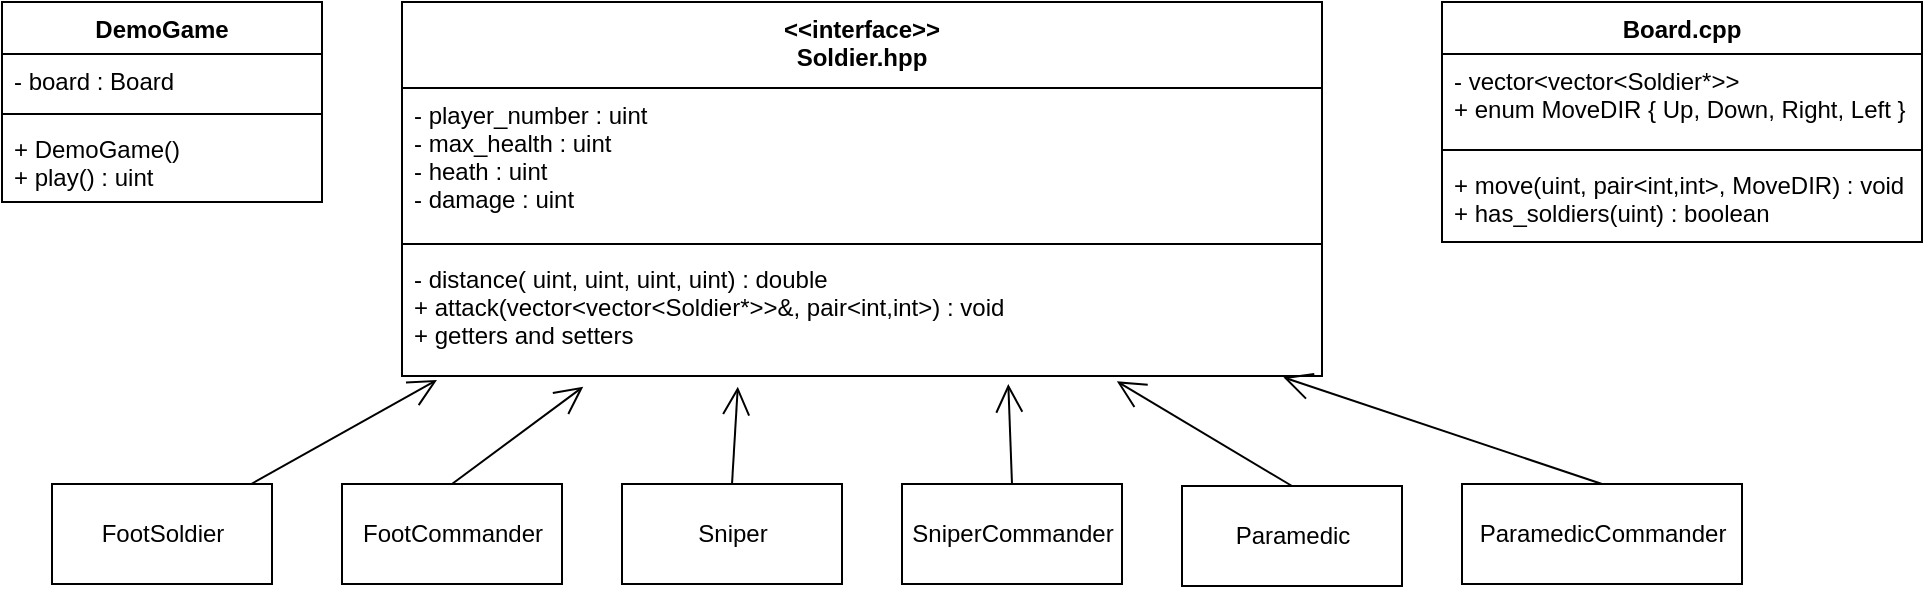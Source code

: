 <mxfile version="11.1.4" type="device"><diagram name="Page-1" id="e7e014a7-5840-1c2e-5031-d8a46d1fe8dd"><mxGraphModel dx="920" dy="582" grid="1" gridSize="10" guides="1" tooltips="1" connect="1" arrows="1" fold="1" page="1" pageScale="1" pageWidth="1169" pageHeight="826" background="#ffffff" math="0" shadow="0"><root><mxCell id="0"/><mxCell id="1" parent="0"/><mxCell id="sAGcgFTjZEay4NY33LJ4-45" value="&lt;&lt;interface&gt;&gt;&#10;Soldier.hpp" style="swimlane;fontStyle=1;align=center;verticalAlign=top;childLayout=stackLayout;horizontal=1;startSize=43;horizontalStack=0;resizeParent=1;resizeParentMax=0;resizeLast=0;collapsible=1;marginBottom=0;gradientColor=none;" vertex="1" parent="1"><mxGeometry x="210" y="319" width="460" height="187" as="geometry"><mxRectangle x="140" y="320" width="131" height="60" as="alternateBounds"/></mxGeometry></mxCell><mxCell id="sAGcgFTjZEay4NY33LJ4-46" value="- player_number : uint&#10;- max_health : uint&#10;- heath : uint&#10;- damage : uint" style="text;strokeColor=none;fillColor=none;align=left;verticalAlign=top;spacingLeft=4;spacingRight=4;overflow=hidden;rotatable=0;points=[[0,0.5],[1,0.5]];portConstraint=eastwest;" vertex="1" parent="sAGcgFTjZEay4NY33LJ4-45"><mxGeometry y="43" width="460" height="74" as="geometry"/></mxCell><mxCell id="sAGcgFTjZEay4NY33LJ4-47" value="" style="line;strokeWidth=1;fillColor=none;align=left;verticalAlign=middle;spacingTop=-1;spacingLeft=3;spacingRight=3;rotatable=0;labelPosition=right;points=[];portConstraint=eastwest;" vertex="1" parent="sAGcgFTjZEay4NY33LJ4-45"><mxGeometry y="117" width="460" height="8" as="geometry"/></mxCell><mxCell id="sAGcgFTjZEay4NY33LJ4-48" value="- distance( uint, uint, uint, uint) : double&#10;+ attack(vector&lt;vector&lt;Soldier*&gt;&gt;&amp;, pair&lt;int,int&gt;) : void&#10;+ getters and setters" style="text;strokeColor=none;fillColor=none;align=left;verticalAlign=top;spacingLeft=4;spacingRight=4;overflow=hidden;rotatable=0;points=[[0,0.5],[1,0.5]];portConstraint=eastwest;" vertex="1" parent="sAGcgFTjZEay4NY33LJ4-45"><mxGeometry y="125" width="460" height="62" as="geometry"/></mxCell><mxCell id="sAGcgFTjZEay4NY33LJ4-50" value="FootSoldier" style="html=1;gradientColor=none;" vertex="1" parent="1"><mxGeometry x="35" y="560" width="110" height="50" as="geometry"/></mxCell><mxCell id="sAGcgFTjZEay4NY33LJ4-53" value="" style="endArrow=open;endFill=1;endSize=12;html=1;entryX=0.038;entryY=1.032;entryDx=0;entryDy=0;entryPerimeter=0;" edge="1" parent="1" source="sAGcgFTjZEay4NY33LJ4-50" target="sAGcgFTjZEay4NY33LJ4-48"><mxGeometry width="160" relative="1" as="geometry"><mxPoint x="65" y="540" as="sourcePoint"/><mxPoint x="225" y="540" as="targetPoint"/></mxGeometry></mxCell><mxCell id="sAGcgFTjZEay4NY33LJ4-54" value="FootCommander" style="html=1;gradientColor=none;" vertex="1" parent="1"><mxGeometry x="180" y="560" width="110" height="50" as="geometry"/></mxCell><mxCell id="sAGcgFTjZEay4NY33LJ4-55" value="" style="endArrow=open;endFill=1;endSize=12;html=1;exitX=0.5;exitY=0;exitDx=0;exitDy=0;entryX=0.197;entryY=1.086;entryDx=0;entryDy=0;entryPerimeter=0;" edge="1" parent="1" source="sAGcgFTjZEay4NY33LJ4-54" target="sAGcgFTjZEay4NY33LJ4-48"><mxGeometry width="160" relative="1" as="geometry"><mxPoint x="158.332" y="573.5" as="sourcePoint"/><mxPoint x="262.13" y="519.81" as="targetPoint"/></mxGeometry></mxCell><mxCell id="sAGcgFTjZEay4NY33LJ4-56" value="Sniper" style="html=1;gradientColor=none;" vertex="1" parent="1"><mxGeometry x="320" y="560" width="110" height="50" as="geometry"/></mxCell><mxCell id="sAGcgFTjZEay4NY33LJ4-57" value="" style="endArrow=open;endFill=1;endSize=12;html=1;entryX=0.365;entryY=1.086;entryDx=0;entryDy=0;entryPerimeter=0;exitX=0.5;exitY=0;exitDx=0;exitDy=0;" edge="1" parent="1" source="sAGcgFTjZEay4NY33LJ4-56" target="sAGcgFTjZEay4NY33LJ4-48"><mxGeometry width="160" relative="1" as="geometry"><mxPoint x="20" y="940" as="sourcePoint"/><mxPoint x="180" y="940" as="targetPoint"/></mxGeometry></mxCell><mxCell id="sAGcgFTjZEay4NY33LJ4-58" value="SniperCommander" style="html=1;gradientColor=none;" vertex="1" parent="1"><mxGeometry x="460" y="560" width="110" height="50" as="geometry"/></mxCell><mxCell id="sAGcgFTjZEay4NY33LJ4-59" value="" style="endArrow=open;endFill=1;endSize=12;html=1;entryX=0.659;entryY=1.065;entryDx=0;entryDy=0;entryPerimeter=0;exitX=0.5;exitY=0;exitDx=0;exitDy=0;" edge="1" parent="1" source="sAGcgFTjZEay4NY33LJ4-58" target="sAGcgFTjZEay4NY33LJ4-48"><mxGeometry width="160" relative="1" as="geometry"><mxPoint x="30" y="950" as="sourcePoint"/><mxPoint x="377.95" y="517.984" as="targetPoint"/></mxGeometry></mxCell><mxCell id="sAGcgFTjZEay4NY33LJ4-68" value="Paramedic" style="html=1;gradientColor=none;" vertex="1" parent="1"><mxGeometry x="600" y="561" width="110" height="50" as="geometry"/></mxCell><mxCell id="sAGcgFTjZEay4NY33LJ4-69" value="" style="endArrow=open;endFill=1;endSize=12;html=1;entryX=0.777;entryY=1.043;entryDx=0;entryDy=0;entryPerimeter=0;exitX=0.5;exitY=0;exitDx=0;exitDy=0;" edge="1" parent="1" source="sAGcgFTjZEay4NY33LJ4-68" target="sAGcgFTjZEay4NY33LJ4-48"><mxGeometry width="160" relative="1" as="geometry"><mxPoint x="300" y="941" as="sourcePoint"/><mxPoint x="647.95" y="508.984" as="targetPoint"/></mxGeometry></mxCell><mxCell id="sAGcgFTjZEay4NY33LJ4-70" value="ParamedicCommander" style="html=1;gradientColor=none;" vertex="1" parent="1"><mxGeometry x="740" y="560" width="140" height="50" as="geometry"/></mxCell><mxCell id="sAGcgFTjZEay4NY33LJ4-71" value="" style="endArrow=open;endFill=1;endSize=12;html=1;entryX=0.958;entryY=1.011;entryDx=0;entryDy=0;entryPerimeter=0;exitX=0.5;exitY=0;exitDx=0;exitDy=0;" edge="1" parent="1" source="sAGcgFTjZEay4NY33LJ4-70" target="sAGcgFTjZEay4NY33LJ4-48"><mxGeometry width="160" relative="1" as="geometry"><mxPoint x="440" y="940" as="sourcePoint"/><mxPoint x="787.95" y="507.984" as="targetPoint"/></mxGeometry></mxCell><mxCell id="sAGcgFTjZEay4NY33LJ4-72" value="Board.cpp" style="swimlane;fontStyle=1;align=center;verticalAlign=top;childLayout=stackLayout;horizontal=1;startSize=26;horizontalStack=0;resizeParent=1;resizeParentMax=0;resizeLast=0;collapsible=1;marginBottom=0;gradientColor=none;" vertex="1" parent="1"><mxGeometry x="730" y="319" width="240" height="120" as="geometry"/></mxCell><mxCell id="sAGcgFTjZEay4NY33LJ4-73" value="- vector&lt;vector&lt;Soldier*&gt;&gt;&#10;+ enum MoveDIR { Up, Down, Right, Left }" style="text;strokeColor=none;fillColor=none;align=left;verticalAlign=top;spacingLeft=4;spacingRight=4;overflow=hidden;rotatable=0;points=[[0,0.5],[1,0.5]];portConstraint=eastwest;" vertex="1" parent="sAGcgFTjZEay4NY33LJ4-72"><mxGeometry y="26" width="240" height="44" as="geometry"/></mxCell><mxCell id="sAGcgFTjZEay4NY33LJ4-74" value="" style="line;strokeWidth=1;fillColor=none;align=left;verticalAlign=middle;spacingTop=-1;spacingLeft=3;spacingRight=3;rotatable=0;labelPosition=right;points=[];portConstraint=eastwest;" vertex="1" parent="sAGcgFTjZEay4NY33LJ4-72"><mxGeometry y="70" width="240" height="8" as="geometry"/></mxCell><mxCell id="sAGcgFTjZEay4NY33LJ4-75" value="+ move(uint, pair&lt;int,int&gt;, MoveDIR) : void&#10;+ has_soldiers(uint) : boolean&#10;" style="text;strokeColor=none;fillColor=none;align=left;verticalAlign=top;spacingLeft=4;spacingRight=4;overflow=hidden;rotatable=0;points=[[0,0.5],[1,0.5]];portConstraint=eastwest;" vertex="1" parent="sAGcgFTjZEay4NY33LJ4-72"><mxGeometry y="78" width="240" height="42" as="geometry"/></mxCell><mxCell id="sAGcgFTjZEay4NY33LJ4-76" value="DemoGame" style="swimlane;fontStyle=1;align=center;verticalAlign=top;childLayout=stackLayout;horizontal=1;startSize=26;horizontalStack=0;resizeParent=1;resizeParentMax=0;resizeLast=0;collapsible=1;marginBottom=0;gradientColor=none;" vertex="1" parent="1"><mxGeometry x="10" y="319" width="160" height="100" as="geometry"/></mxCell><mxCell id="sAGcgFTjZEay4NY33LJ4-77" value="- board : Board" style="text;strokeColor=none;fillColor=none;align=left;verticalAlign=top;spacingLeft=4;spacingRight=4;overflow=hidden;rotatable=0;points=[[0,0.5],[1,0.5]];portConstraint=eastwest;" vertex="1" parent="sAGcgFTjZEay4NY33LJ4-76"><mxGeometry y="26" width="160" height="26" as="geometry"/></mxCell><mxCell id="sAGcgFTjZEay4NY33LJ4-78" value="" style="line;strokeWidth=1;fillColor=none;align=left;verticalAlign=middle;spacingTop=-1;spacingLeft=3;spacingRight=3;rotatable=0;labelPosition=right;points=[];portConstraint=eastwest;" vertex="1" parent="sAGcgFTjZEay4NY33LJ4-76"><mxGeometry y="52" width="160" height="8" as="geometry"/></mxCell><mxCell id="sAGcgFTjZEay4NY33LJ4-79" value="+ DemoGame()&#10;+ play() : uint" style="text;strokeColor=none;fillColor=none;align=left;verticalAlign=top;spacingLeft=4;spacingRight=4;overflow=hidden;rotatable=0;points=[[0,0.5],[1,0.5]];portConstraint=eastwest;" vertex="1" parent="sAGcgFTjZEay4NY33LJ4-76"><mxGeometry y="60" width="160" height="40" as="geometry"/></mxCell></root></mxGraphModel></diagram></mxfile>
